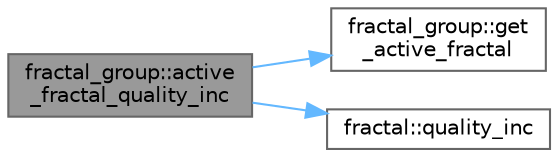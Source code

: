 digraph "fractal_group::active_fractal_quality_inc"
{
 // LATEX_PDF_SIZE
  bgcolor="transparent";
  edge [fontname=Helvetica,fontsize=10,labelfontname=Helvetica,labelfontsize=10];
  node [fontname=Helvetica,fontsize=10,shape=box,height=0.2,width=0.4];
  rankdir="LR";
  Node1 [id="Node000001",label="fractal_group::active\l_fractal_quality_inc",height=0.2,width=0.4,color="gray40", fillcolor="grey60", style="filled", fontcolor="black",tooltip=" "];
  Node1 -> Node2 [id="edge3_Node000001_Node000002",color="steelblue1",style="solid",tooltip=" "];
  Node2 [id="Node000002",label="fractal_group::get\l_active_fractal",height=0.2,width=0.4,color="grey40", fillcolor="white", style="filled",URL="$classfractal__group.html#a315587d588aed42823e41bd18508cf54",tooltip="Get active fractal"];
  Node1 -> Node3 [id="edge4_Node000001_Node000003",color="steelblue1",style="solid",tooltip=" "];
  Node3 [id="Node000003",label="fractal::quality_inc",height=0.2,width=0.4,color="grey40", fillcolor="white", style="filled",URL="$classfractal.html#a15badddfa5e14dbf6f9e8e0f46b9ed62",tooltip=" "];
}
